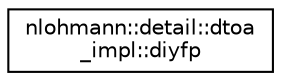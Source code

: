 digraph "Graphical Class Hierarchy"
{
 // INTERACTIVE_SVG=YES
 // LATEX_PDF_SIZE
  edge [fontname="Helvetica",fontsize="10",labelfontname="Helvetica",labelfontsize="10"];
  node [fontname="Helvetica",fontsize="10",shape=record];
  rankdir="LR";
  Node0 [label="nlohmann::detail::dtoa\l_impl::diyfp",height=0.2,width=0.4,color="black", fillcolor="white", style="filled",URL="$structnlohmann_1_1detail_1_1dtoa__impl_1_1diyfp.html",tooltip=" "];
}
